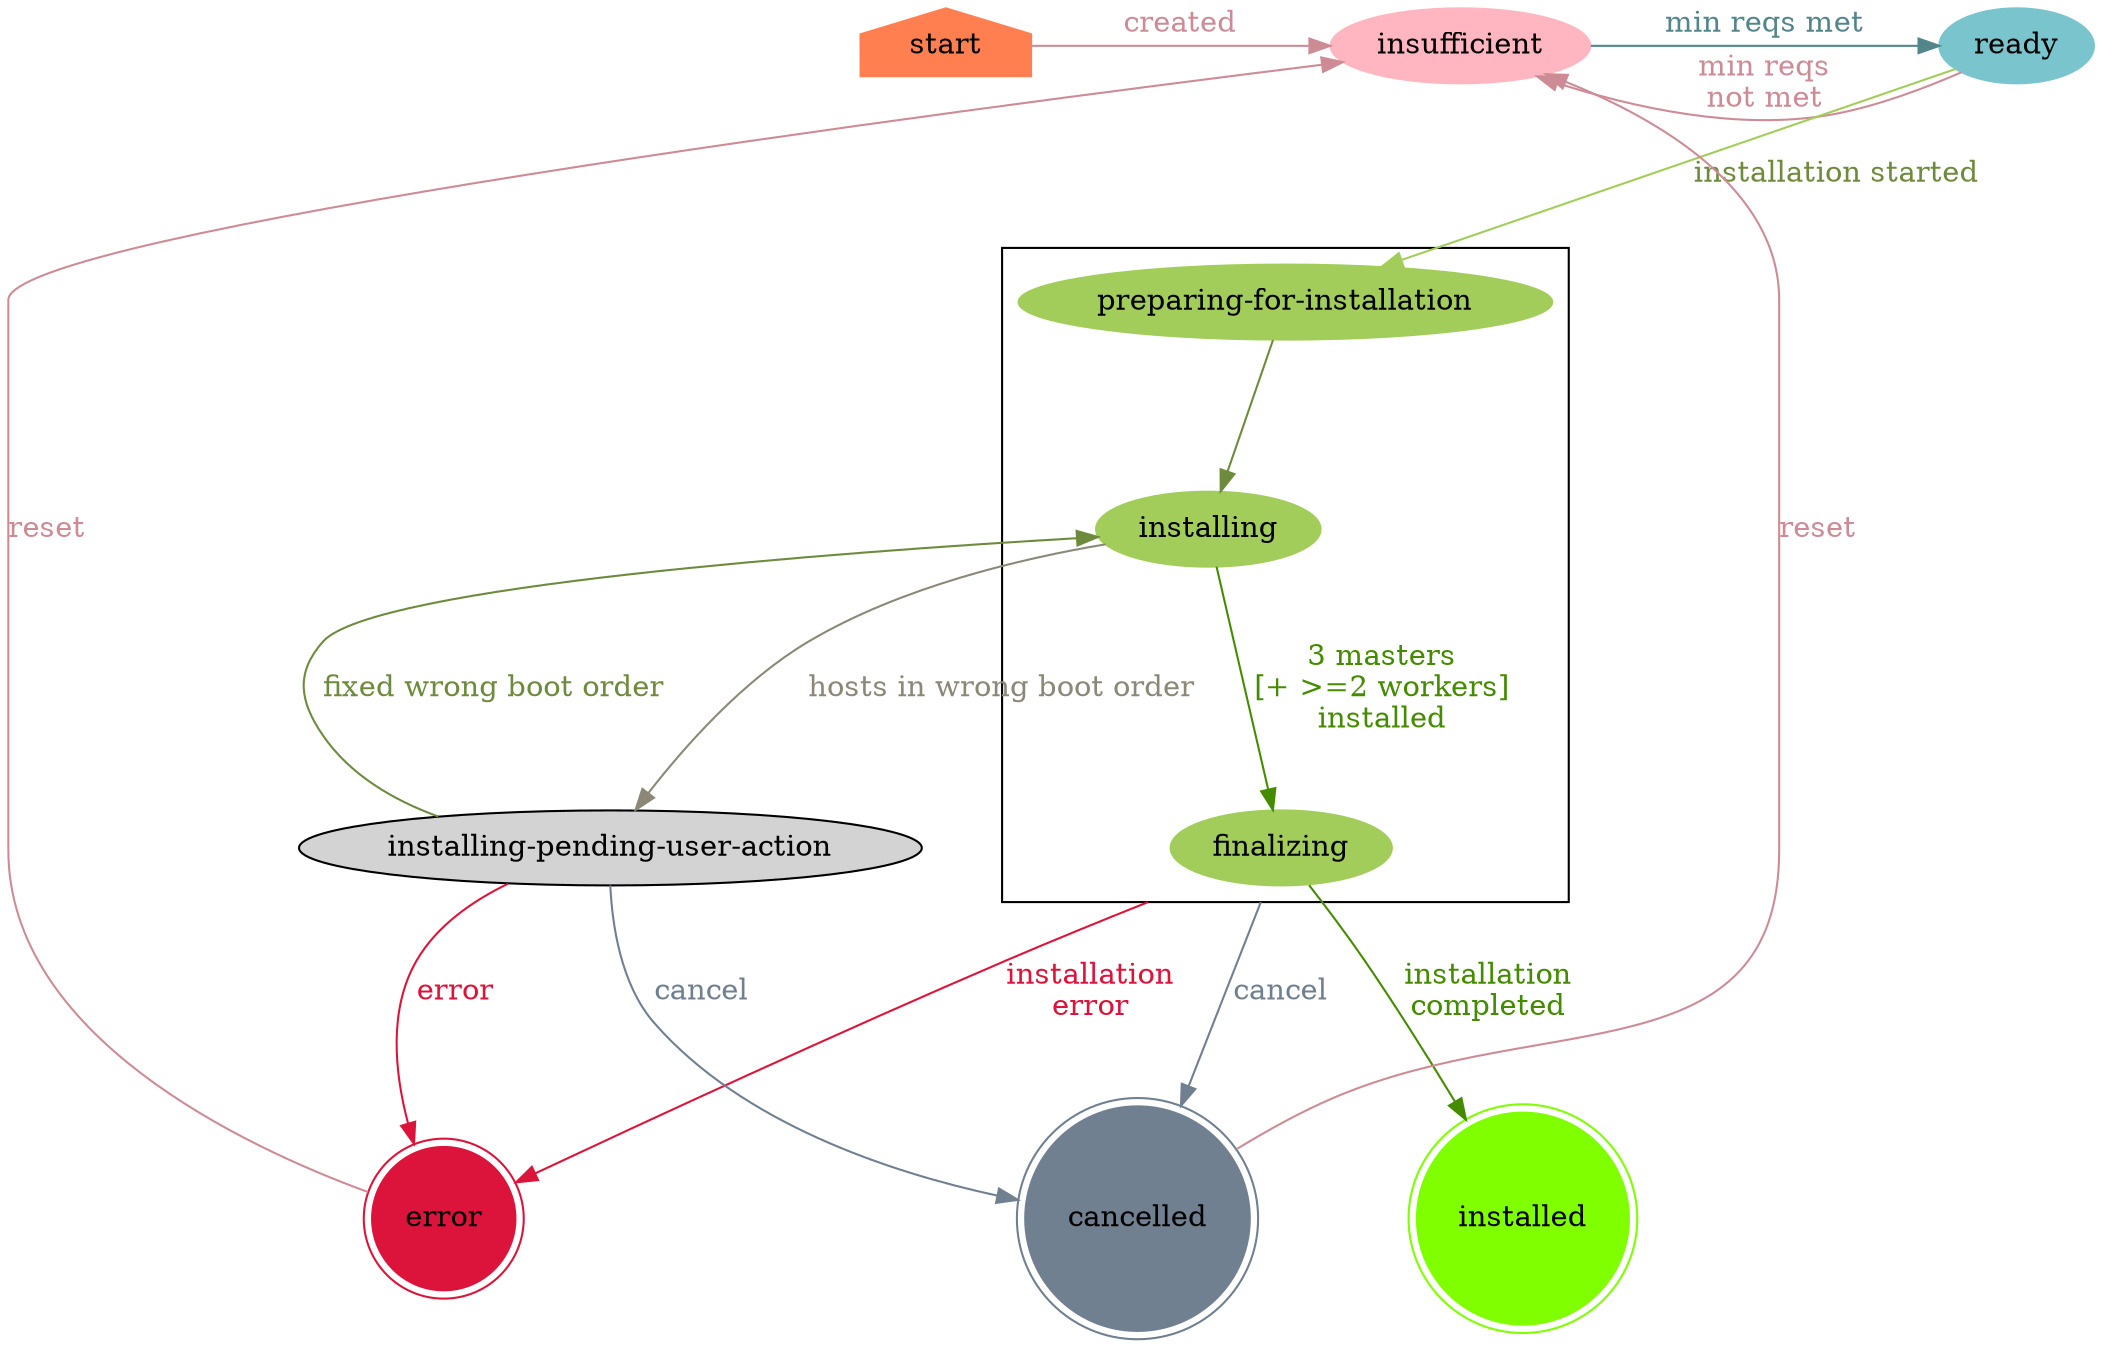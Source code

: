 digraph ClusterStateMachine {
    graph [nodesep = "1.0", ranksep = "1.0"];
    node [style = filled];
    compound = true;
    newrank = false;

    start [shape = house, color = coral];
    insufficient [color = lightpink];
    ready [color = cadetblue3];
    subgraph cluster_level1 {
        "preparing-for-installation" [color = darkolivegreen3];
        installing [color = darkolivegreen3];
        finalizing [color = darkolivegreen3];
    }
    installed [shape = doublecircle, color = chartreuse];
    error [shape = doublecircle, color = crimson];
    cancelled [shape = doublecircle, color = slategray];

    start -> insufficient [label = "cluster\ncreated", color=lightpink3, fontcolor=lightpink3];

    insufficient -> ready [label = "min reqs met", color=cadetblue4, fontcolor=cadetblue4];

    ready -> insufficient [label = "min reqs\nnot met", color=lightpink3, fontcolor=lightpink3];
    ready -> "preparing-for-installation" [label = "installation started", color=darkolivegreen3, fontcolor=darkolivegreen4];

    cancelled -> insufficient [label = "reset", color=lightpink3, fontcolor=lightpink3];

    "preparing-for-installation" -> installing [color=darkolivegreen4];

    installing -> finalizing [label = "3 masters\n[+ >=2 workers]\ninstalled", color=chartreuse4, fontcolor=chartreuse4];

    installing -> "installing-pending-user-action" [label = "hosts in wrong boot order", color=cornsilk4, fontcolor=cornsilk4];

    "installing-pending-user-action" -> installing [label = "fixed wrong boot order", fontcolor=darkolivegreen4, color=darkolivegreen4];
    "installing-pending-user-action" -> cancelled [label = "cancel", color=slategray, fontcolor=slategray];
    "installing-pending-user-action" -> error [label = "error\n", color=crimson, fontcolor=crimson];

    finalizing -> error [label = "installation\nerror\n", color=crimson, fontcolor=crimson, ltail = cluster_level1];
    finalizing -> cancelled [label = "cancel", color=slategray, fontcolor=slategray, ltail = cluster_level1];
    finalizing -> installed [label = "installation\ncompleted", color=chartreuse4, fontcolor=chartreuse4];

    error -> insufficient [label = "reset", color=lightpink3, fontcolor=lightpink3];

    {rank=min; start}
    {rank=max; installed}
    {rank=same; start; insufficient; ready}
    {rank=same; installed; error; cancelled}
}
